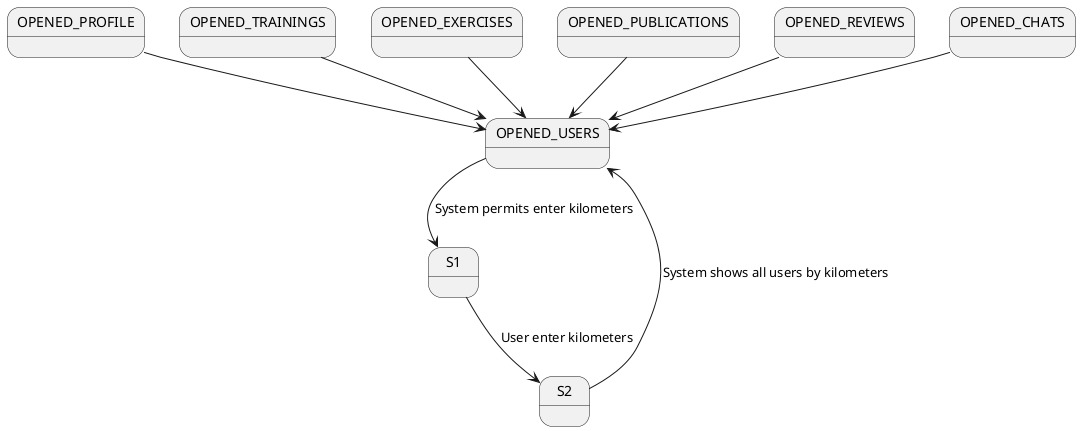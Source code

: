 @startuml

state OPENED_PROFILE
state OPENED_TRAININGS
state OPENED_EXERCISES
state OPENED_PUBLICATIONS
state OPENED_REVIEWS
state OPENED_USERS
state OPENED_CHATS

OPENED_PROFILE --> OPENED_USERS
OPENED_CHATS --> OPENED_USERS
OPENED_TRAININGS --> OPENED_USERS
OPENED_EXERCISES --> OPENED_USERS
OPENED_PUBLICATIONS --> OPENED_USERS
OPENED_REVIEWS --> OPENED_USERS

OPENED_USERS -down-> S1 : System permits enter kilometers
S1 -down-> S2 : User enter kilometers
S2 -up-> OPENED_USERS : System shows all users by kilometers

@enduml